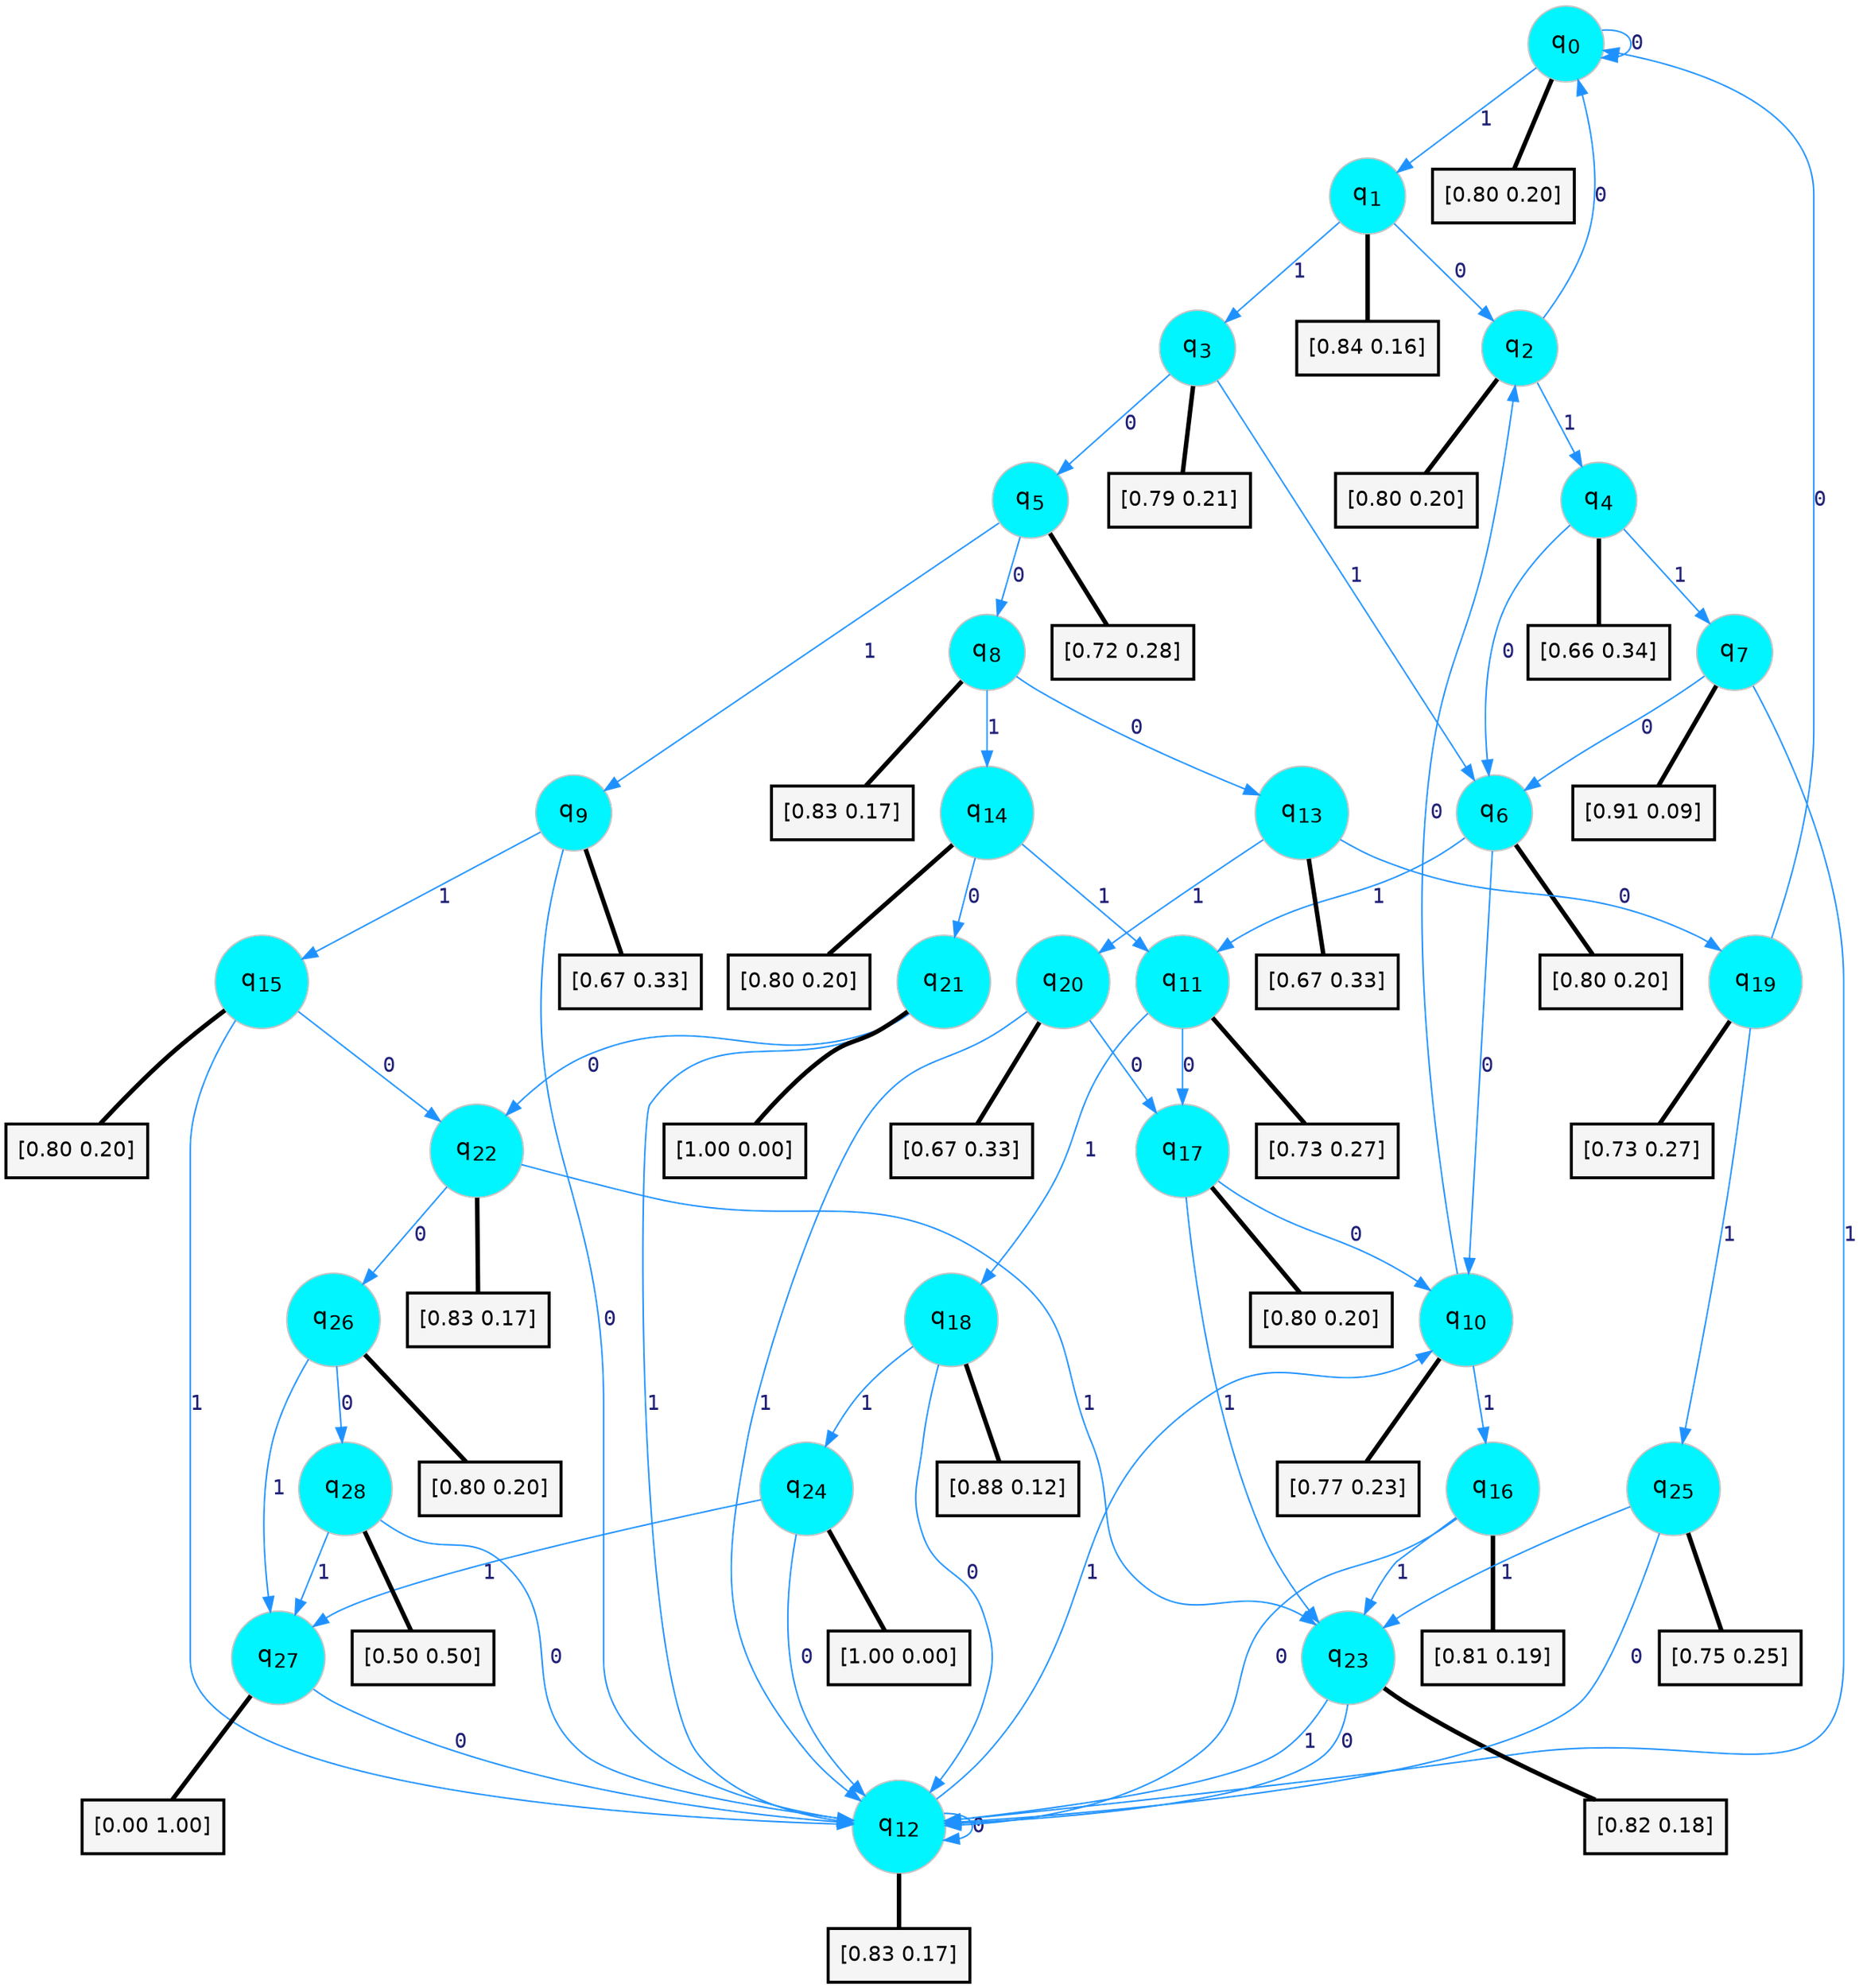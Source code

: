 digraph G {
graph [
bgcolor=transparent, dpi=300, rankdir=TD, size="40,25"];
node [
color=gray, fillcolor=turquoise1, fontcolor=black, fontname=Helvetica, fontsize=16, fontweight=bold, shape=circle, style=filled];
edge [
arrowsize=1, color=dodgerblue1, fontcolor=midnightblue, fontname=courier, fontweight=bold, penwidth=1, style=solid, weight=20];
0[label=<q<SUB>0</SUB>>];
1[label=<q<SUB>1</SUB>>];
2[label=<q<SUB>2</SUB>>];
3[label=<q<SUB>3</SUB>>];
4[label=<q<SUB>4</SUB>>];
5[label=<q<SUB>5</SUB>>];
6[label=<q<SUB>6</SUB>>];
7[label=<q<SUB>7</SUB>>];
8[label=<q<SUB>8</SUB>>];
9[label=<q<SUB>9</SUB>>];
10[label=<q<SUB>10</SUB>>];
11[label=<q<SUB>11</SUB>>];
12[label=<q<SUB>12</SUB>>];
13[label=<q<SUB>13</SUB>>];
14[label=<q<SUB>14</SUB>>];
15[label=<q<SUB>15</SUB>>];
16[label=<q<SUB>16</SUB>>];
17[label=<q<SUB>17</SUB>>];
18[label=<q<SUB>18</SUB>>];
19[label=<q<SUB>19</SUB>>];
20[label=<q<SUB>20</SUB>>];
21[label=<q<SUB>21</SUB>>];
22[label=<q<SUB>22</SUB>>];
23[label=<q<SUB>23</SUB>>];
24[label=<q<SUB>24</SUB>>];
25[label=<q<SUB>25</SUB>>];
26[label=<q<SUB>26</SUB>>];
27[label=<q<SUB>27</SUB>>];
28[label=<q<SUB>28</SUB>>];
29[label="[0.80 0.20]", shape=box,fontcolor=black, fontname=Helvetica, fontsize=14, penwidth=2, fillcolor=whitesmoke,color=black];
30[label="[0.84 0.16]", shape=box,fontcolor=black, fontname=Helvetica, fontsize=14, penwidth=2, fillcolor=whitesmoke,color=black];
31[label="[0.80 0.20]", shape=box,fontcolor=black, fontname=Helvetica, fontsize=14, penwidth=2, fillcolor=whitesmoke,color=black];
32[label="[0.79 0.21]", shape=box,fontcolor=black, fontname=Helvetica, fontsize=14, penwidth=2, fillcolor=whitesmoke,color=black];
33[label="[0.66 0.34]", shape=box,fontcolor=black, fontname=Helvetica, fontsize=14, penwidth=2, fillcolor=whitesmoke,color=black];
34[label="[0.72 0.28]", shape=box,fontcolor=black, fontname=Helvetica, fontsize=14, penwidth=2, fillcolor=whitesmoke,color=black];
35[label="[0.80 0.20]", shape=box,fontcolor=black, fontname=Helvetica, fontsize=14, penwidth=2, fillcolor=whitesmoke,color=black];
36[label="[0.91 0.09]", shape=box,fontcolor=black, fontname=Helvetica, fontsize=14, penwidth=2, fillcolor=whitesmoke,color=black];
37[label="[0.83 0.17]", shape=box,fontcolor=black, fontname=Helvetica, fontsize=14, penwidth=2, fillcolor=whitesmoke,color=black];
38[label="[0.67 0.33]", shape=box,fontcolor=black, fontname=Helvetica, fontsize=14, penwidth=2, fillcolor=whitesmoke,color=black];
39[label="[0.77 0.23]", shape=box,fontcolor=black, fontname=Helvetica, fontsize=14, penwidth=2, fillcolor=whitesmoke,color=black];
40[label="[0.73 0.27]", shape=box,fontcolor=black, fontname=Helvetica, fontsize=14, penwidth=2, fillcolor=whitesmoke,color=black];
41[label="[0.83 0.17]", shape=box,fontcolor=black, fontname=Helvetica, fontsize=14, penwidth=2, fillcolor=whitesmoke,color=black];
42[label="[0.67 0.33]", shape=box,fontcolor=black, fontname=Helvetica, fontsize=14, penwidth=2, fillcolor=whitesmoke,color=black];
43[label="[0.80 0.20]", shape=box,fontcolor=black, fontname=Helvetica, fontsize=14, penwidth=2, fillcolor=whitesmoke,color=black];
44[label="[0.80 0.20]", shape=box,fontcolor=black, fontname=Helvetica, fontsize=14, penwidth=2, fillcolor=whitesmoke,color=black];
45[label="[0.81 0.19]", shape=box,fontcolor=black, fontname=Helvetica, fontsize=14, penwidth=2, fillcolor=whitesmoke,color=black];
46[label="[0.80 0.20]", shape=box,fontcolor=black, fontname=Helvetica, fontsize=14, penwidth=2, fillcolor=whitesmoke,color=black];
47[label="[0.88 0.12]", shape=box,fontcolor=black, fontname=Helvetica, fontsize=14, penwidth=2, fillcolor=whitesmoke,color=black];
48[label="[0.73 0.27]", shape=box,fontcolor=black, fontname=Helvetica, fontsize=14, penwidth=2, fillcolor=whitesmoke,color=black];
49[label="[0.67 0.33]", shape=box,fontcolor=black, fontname=Helvetica, fontsize=14, penwidth=2, fillcolor=whitesmoke,color=black];
50[label="[1.00 0.00]", shape=box,fontcolor=black, fontname=Helvetica, fontsize=14, penwidth=2, fillcolor=whitesmoke,color=black];
51[label="[0.83 0.17]", shape=box,fontcolor=black, fontname=Helvetica, fontsize=14, penwidth=2, fillcolor=whitesmoke,color=black];
52[label="[0.82 0.18]", shape=box,fontcolor=black, fontname=Helvetica, fontsize=14, penwidth=2, fillcolor=whitesmoke,color=black];
53[label="[1.00 0.00]", shape=box,fontcolor=black, fontname=Helvetica, fontsize=14, penwidth=2, fillcolor=whitesmoke,color=black];
54[label="[0.75 0.25]", shape=box,fontcolor=black, fontname=Helvetica, fontsize=14, penwidth=2, fillcolor=whitesmoke,color=black];
55[label="[0.80 0.20]", shape=box,fontcolor=black, fontname=Helvetica, fontsize=14, penwidth=2, fillcolor=whitesmoke,color=black];
56[label="[0.00 1.00]", shape=box,fontcolor=black, fontname=Helvetica, fontsize=14, penwidth=2, fillcolor=whitesmoke,color=black];
57[label="[0.50 0.50]", shape=box,fontcolor=black, fontname=Helvetica, fontsize=14, penwidth=2, fillcolor=whitesmoke,color=black];
0->0 [label=0];
0->1 [label=1];
0->29 [arrowhead=none, penwidth=3,color=black];
1->2 [label=0];
1->3 [label=1];
1->30 [arrowhead=none, penwidth=3,color=black];
2->0 [label=0];
2->4 [label=1];
2->31 [arrowhead=none, penwidth=3,color=black];
3->5 [label=0];
3->6 [label=1];
3->32 [arrowhead=none, penwidth=3,color=black];
4->6 [label=0];
4->7 [label=1];
4->33 [arrowhead=none, penwidth=3,color=black];
5->8 [label=0];
5->9 [label=1];
5->34 [arrowhead=none, penwidth=3,color=black];
6->10 [label=0];
6->11 [label=1];
6->35 [arrowhead=none, penwidth=3,color=black];
7->6 [label=0];
7->12 [label=1];
7->36 [arrowhead=none, penwidth=3,color=black];
8->13 [label=0];
8->14 [label=1];
8->37 [arrowhead=none, penwidth=3,color=black];
9->12 [label=0];
9->15 [label=1];
9->38 [arrowhead=none, penwidth=3,color=black];
10->2 [label=0];
10->16 [label=1];
10->39 [arrowhead=none, penwidth=3,color=black];
11->17 [label=0];
11->18 [label=1];
11->40 [arrowhead=none, penwidth=3,color=black];
12->12 [label=0];
12->10 [label=1];
12->41 [arrowhead=none, penwidth=3,color=black];
13->19 [label=0];
13->20 [label=1];
13->42 [arrowhead=none, penwidth=3,color=black];
14->21 [label=0];
14->11 [label=1];
14->43 [arrowhead=none, penwidth=3,color=black];
15->22 [label=0];
15->12 [label=1];
15->44 [arrowhead=none, penwidth=3,color=black];
16->12 [label=0];
16->23 [label=1];
16->45 [arrowhead=none, penwidth=3,color=black];
17->10 [label=0];
17->23 [label=1];
17->46 [arrowhead=none, penwidth=3,color=black];
18->12 [label=0];
18->24 [label=1];
18->47 [arrowhead=none, penwidth=3,color=black];
19->0 [label=0];
19->25 [label=1];
19->48 [arrowhead=none, penwidth=3,color=black];
20->17 [label=0];
20->12 [label=1];
20->49 [arrowhead=none, penwidth=3,color=black];
21->22 [label=0];
21->12 [label=1];
21->50 [arrowhead=none, penwidth=3,color=black];
22->26 [label=0];
22->23 [label=1];
22->51 [arrowhead=none, penwidth=3,color=black];
23->12 [label=0];
23->12 [label=1];
23->52 [arrowhead=none, penwidth=3,color=black];
24->12 [label=0];
24->27 [label=1];
24->53 [arrowhead=none, penwidth=3,color=black];
25->12 [label=0];
25->23 [label=1];
25->54 [arrowhead=none, penwidth=3,color=black];
26->28 [label=0];
26->27 [label=1];
26->55 [arrowhead=none, penwidth=3,color=black];
27->12 [label=0];
27->56 [arrowhead=none, penwidth=3,color=black];
28->12 [label=0];
28->27 [label=1];
28->57 [arrowhead=none, penwidth=3,color=black];
}
